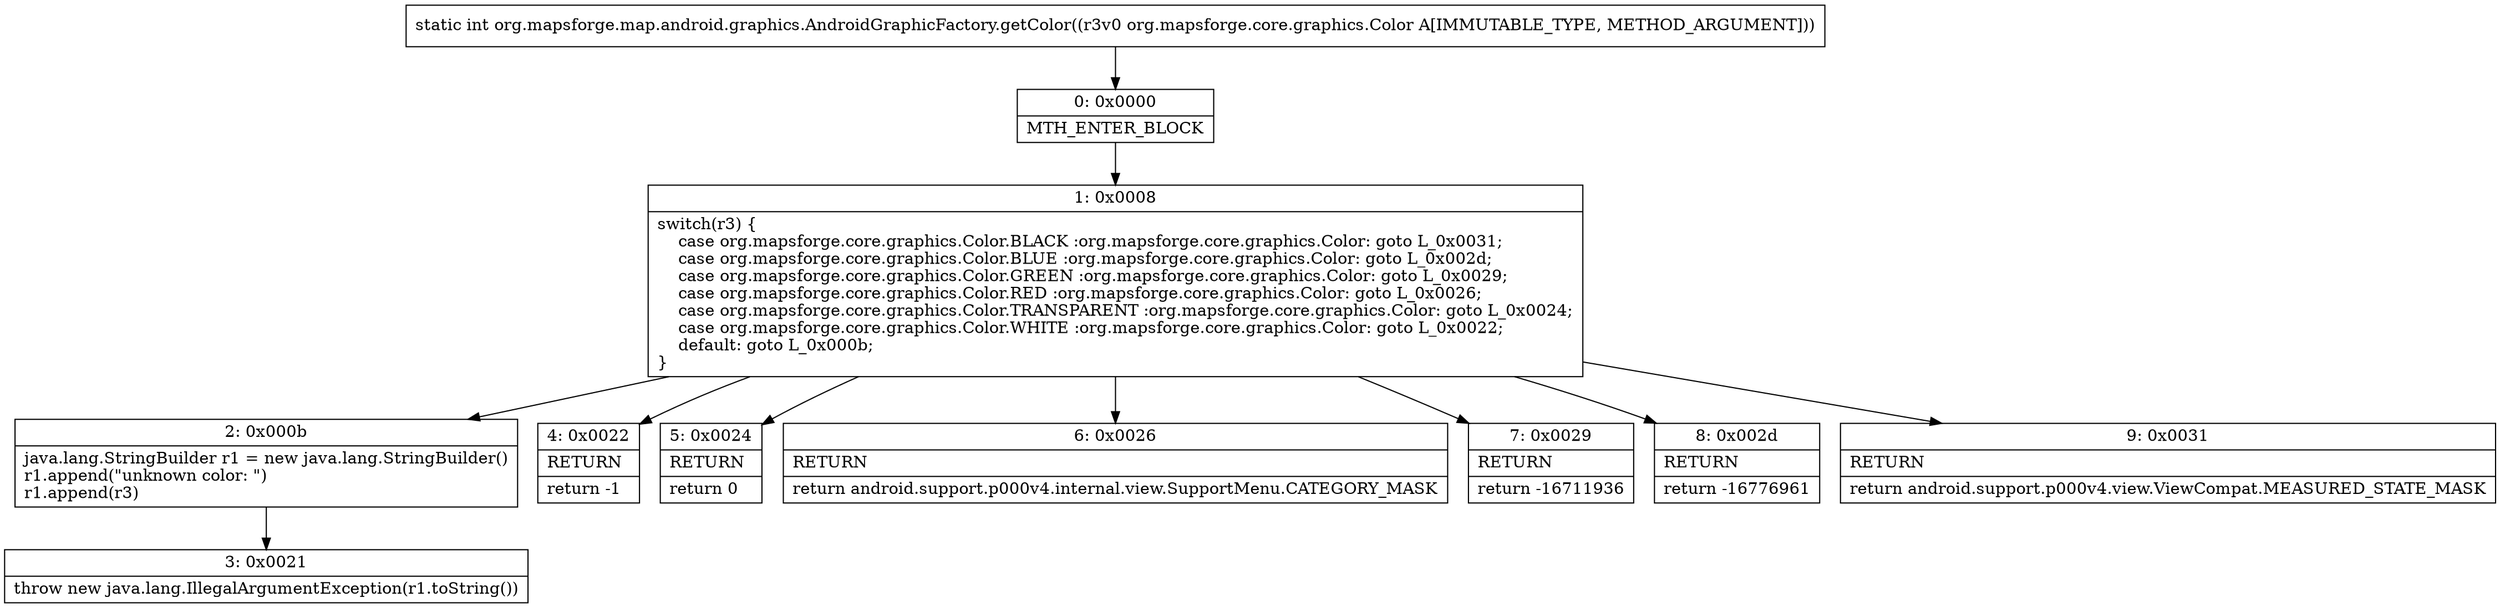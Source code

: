 digraph "CFG fororg.mapsforge.map.android.graphics.AndroidGraphicFactory.getColor(Lorg\/mapsforge\/core\/graphics\/Color;)I" {
Node_0 [shape=record,label="{0\:\ 0x0000|MTH_ENTER_BLOCK\l}"];
Node_1 [shape=record,label="{1\:\ 0x0008|switch(r3) \{\l    case org.mapsforge.core.graphics.Color.BLACK :org.mapsforge.core.graphics.Color: goto L_0x0031;\l    case org.mapsforge.core.graphics.Color.BLUE :org.mapsforge.core.graphics.Color: goto L_0x002d;\l    case org.mapsforge.core.graphics.Color.GREEN :org.mapsforge.core.graphics.Color: goto L_0x0029;\l    case org.mapsforge.core.graphics.Color.RED :org.mapsforge.core.graphics.Color: goto L_0x0026;\l    case org.mapsforge.core.graphics.Color.TRANSPARENT :org.mapsforge.core.graphics.Color: goto L_0x0024;\l    case org.mapsforge.core.graphics.Color.WHITE :org.mapsforge.core.graphics.Color: goto L_0x0022;\l    default: goto L_0x000b;\l\}\l}"];
Node_2 [shape=record,label="{2\:\ 0x000b|java.lang.StringBuilder r1 = new java.lang.StringBuilder()\lr1.append(\"unknown color: \")\lr1.append(r3)\l}"];
Node_3 [shape=record,label="{3\:\ 0x0021|throw new java.lang.IllegalArgumentException(r1.toString())\l}"];
Node_4 [shape=record,label="{4\:\ 0x0022|RETURN\l|return \-1\l}"];
Node_5 [shape=record,label="{5\:\ 0x0024|RETURN\l|return 0\l}"];
Node_6 [shape=record,label="{6\:\ 0x0026|RETURN\l|return android.support.p000v4.internal.view.SupportMenu.CATEGORY_MASK\l}"];
Node_7 [shape=record,label="{7\:\ 0x0029|RETURN\l|return \-16711936\l}"];
Node_8 [shape=record,label="{8\:\ 0x002d|RETURN\l|return \-16776961\l}"];
Node_9 [shape=record,label="{9\:\ 0x0031|RETURN\l|return android.support.p000v4.view.ViewCompat.MEASURED_STATE_MASK\l}"];
MethodNode[shape=record,label="{static int org.mapsforge.map.android.graphics.AndroidGraphicFactory.getColor((r3v0 org.mapsforge.core.graphics.Color A[IMMUTABLE_TYPE, METHOD_ARGUMENT])) }"];
MethodNode -> Node_0;
Node_0 -> Node_1;
Node_1 -> Node_2;
Node_1 -> Node_4;
Node_1 -> Node_5;
Node_1 -> Node_6;
Node_1 -> Node_7;
Node_1 -> Node_8;
Node_1 -> Node_9;
Node_2 -> Node_3;
}


